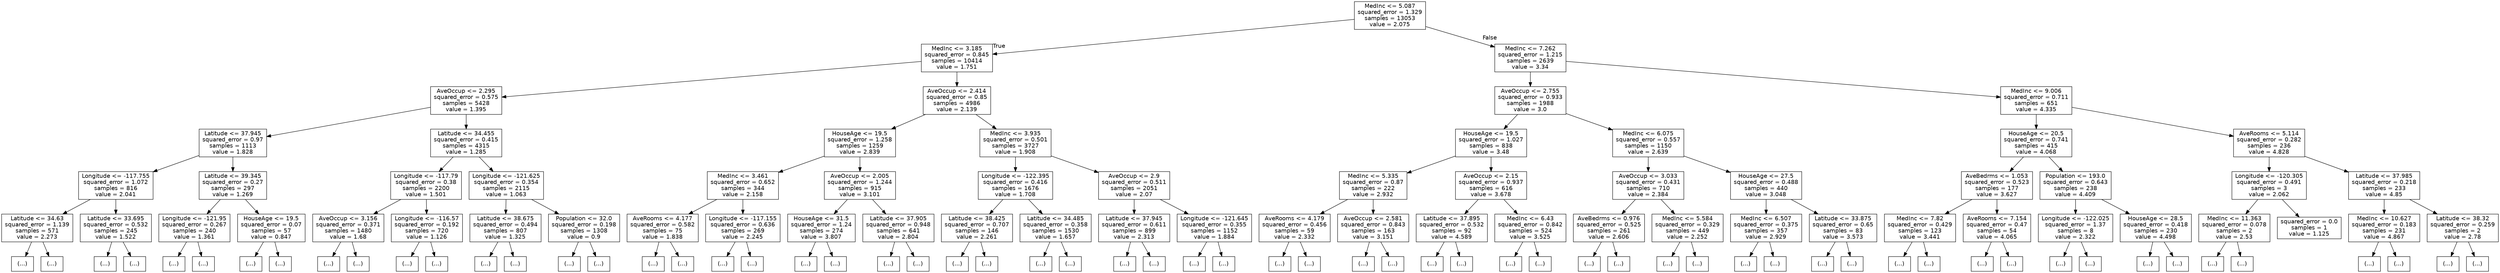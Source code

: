 digraph Tree {
node [shape=box, fontname="helvetica"] ;
edge [fontname="helvetica"] ;
0 [label="MedInc <= 5.087\nsquared_error = 1.329\nsamples = 13053\nvalue = 2.075"] ;
1 [label="MedInc <= 3.185\nsquared_error = 0.845\nsamples = 10414\nvalue = 1.751"] ;
0 -> 1 [labeldistance=2.5, labelangle=45, headlabel="True"] ;
2 [label="AveOccup <= 2.295\nsquared_error = 0.575\nsamples = 5428\nvalue = 1.395"] ;
1 -> 2 ;
3 [label="Latitude <= 37.945\nsquared_error = 0.97\nsamples = 1113\nvalue = 1.828"] ;
2 -> 3 ;
4 [label="Longitude <= -117.755\nsquared_error = 1.072\nsamples = 816\nvalue = 2.041"] ;
3 -> 4 ;
5 [label="Latitude <= 34.63\nsquared_error = 1.139\nsamples = 571\nvalue = 2.273"] ;
4 -> 5 ;
6 [label="(...)"] ;
5 -> 6 ;
525 [label="(...)"] ;
5 -> 525 ;
1114 [label="Latitude <= 33.695\nsquared_error = 0.532\nsamples = 245\nvalue = 1.522"] ;
4 -> 1114 ;
1115 [label="(...)"] ;
1114 -> 1115 ;
1436 [label="(...)"] ;
1114 -> 1436 ;
1599 [label="Latitude <= 39.345\nsquared_error = 0.27\nsamples = 297\nvalue = 1.269"] ;
3 -> 1599 ;
1600 [label="Longitude <= -121.95\nsquared_error = 0.267\nsamples = 240\nvalue = 1.361"] ;
1599 -> 1600 ;
1601 [label="(...)"] ;
1600 -> 1601 ;
1770 [label="(...)"] ;
1600 -> 1770 ;
2067 [label="HouseAge <= 19.5\nsquared_error = 0.07\nsamples = 57\nvalue = 0.847"] ;
1599 -> 2067 ;
2068 [label="(...)"] ;
2067 -> 2068 ;
2117 [label="(...)"] ;
2067 -> 2117 ;
2178 [label="Latitude <= 34.455\nsquared_error = 0.415\nsamples = 4315\nvalue = 1.285"] ;
2 -> 2178 ;
2179 [label="Longitude <= -117.79\nsquared_error = 0.38\nsamples = 2200\nvalue = 1.501"] ;
2178 -> 2179 ;
2180 [label="AveOccup <= 3.156\nsquared_error = 0.371\nsamples = 1480\nvalue = 1.68"] ;
2179 -> 2180 ;
2181 [label="(...)"] ;
2180 -> 2181 ;
3106 [label="(...)"] ;
2180 -> 3106 ;
5103 [label="Longitude <= -116.57\nsquared_error = 0.192\nsamples = 720\nvalue = 1.126"] ;
2179 -> 5103 ;
5104 [label="(...)"] ;
5103 -> 5104 ;
6319 [label="(...)"] ;
5103 -> 6319 ;
6524 [label="Longitude <= -121.625\nsquared_error = 0.354\nsamples = 2115\nvalue = 1.063"] ;
2178 -> 6524 ;
6525 [label="Latitude <= 38.675\nsquared_error = 0.494\nsamples = 807\nvalue = 1.325"] ;
6524 -> 6525 ;
6526 [label="(...)"] ;
6525 -> 6526 ;
7529 [label="(...)"] ;
6525 -> 7529 ;
8126 [label="Population <= 32.0\nsquared_error = 0.198\nsamples = 1308\nvalue = 0.9"] ;
6524 -> 8126 ;
8127 [label="(...)"] ;
8126 -> 8127 ;
8134 [label="(...)"] ;
8126 -> 8134 ;
10701 [label="AveOccup <= 2.414\nsquared_error = 0.85\nsamples = 4986\nvalue = 2.139"] ;
1 -> 10701 ;
10702 [label="HouseAge <= 19.5\nsquared_error = 1.258\nsamples = 1259\nvalue = 2.839"] ;
10701 -> 10702 ;
10703 [label="MedInc <= 3.461\nsquared_error = 0.652\nsamples = 344\nvalue = 2.158"] ;
10702 -> 10703 ;
10704 [label="AveRooms <= 4.177\nsquared_error = 0.582\nsamples = 75\nvalue = 1.838"] ;
10703 -> 10704 ;
10705 [label="(...)"] ;
10704 -> 10705 ;
10750 [label="(...)"] ;
10704 -> 10750 ;
10853 [label="Longitude <= -117.155\nsquared_error = 0.636\nsamples = 269\nvalue = 2.245"] ;
10703 -> 10853 ;
10854 [label="(...)"] ;
10853 -> 10854 ;
11341 [label="(...)"] ;
10853 -> 11341 ;
11388 [label="AveOccup <= 2.005\nsquared_error = 1.244\nsamples = 915\nvalue = 3.101"] ;
10702 -> 11388 ;
11389 [label="HouseAge <= 31.5\nsquared_error = 1.24\nsamples = 274\nvalue = 3.807"] ;
11388 -> 11389 ;
11390 [label="(...)"] ;
11389 -> 11390 ;
11569 [label="(...)"] ;
11389 -> 11569 ;
11858 [label="Latitude <= 37.905\nsquared_error = 0.948\nsamples = 641\nvalue = 2.804"] ;
11388 -> 11858 ;
11859 [label="(...)"] ;
11858 -> 11859 ;
12918 [label="(...)"] ;
11858 -> 12918 ;
13125 [label="MedInc <= 3.935\nsquared_error = 0.501\nsamples = 3727\nvalue = 1.908"] ;
10701 -> 13125 ;
13126 [label="Longitude <= -122.395\nsquared_error = 0.416\nsamples = 1676\nvalue = 1.708"] ;
13125 -> 13126 ;
13127 [label="Latitude <= 38.425\nsquared_error = 0.707\nsamples = 146\nvalue = 2.261"] ;
13126 -> 13127 ;
13128 [label="(...)"] ;
13127 -> 13128 ;
13313 [label="(...)"] ;
13127 -> 13313 ;
13416 [label="Latitude <= 34.485\nsquared_error = 0.358\nsamples = 1530\nvalue = 1.657"] ;
13126 -> 13416 ;
13417 [label="(...)"] ;
13416 -> 13417 ;
15212 [label="(...)"] ;
13416 -> 15212 ;
16457 [label="AveOccup <= 2.9\nsquared_error = 0.511\nsamples = 2051\nvalue = 2.07"] ;
13125 -> 16457 ;
16458 [label="Latitude <= 37.945\nsquared_error = 0.611\nsamples = 899\nvalue = 2.313"] ;
16457 -> 16458 ;
16459 [label="(...)"] ;
16458 -> 16459 ;
17896 [label="(...)"] ;
16458 -> 17896 ;
18247 [label="Longitude <= -121.645\nsquared_error = 0.355\nsamples = 1152\nvalue = 1.884"] ;
16457 -> 18247 ;
18248 [label="(...)"] ;
18247 -> 18248 ;
18729 [label="(...)"] ;
18247 -> 18729 ;
20528 [label="MedInc <= 7.262\nsquared_error = 1.215\nsamples = 2639\nvalue = 3.34"] ;
0 -> 20528 [labeldistance=2.5, labelangle=-45, headlabel="False"] ;
20529 [label="AveOccup <= 2.755\nsquared_error = 0.933\nsamples = 1988\nvalue = 3.0"] ;
20528 -> 20529 ;
20530 [label="HouseAge <= 19.5\nsquared_error = 1.027\nsamples = 838\nvalue = 3.48"] ;
20529 -> 20530 ;
20531 [label="MedInc <= 5.335\nsquared_error = 0.87\nsamples = 222\nvalue = 2.932"] ;
20530 -> 20531 ;
20532 [label="AveRooms <= 4.179\nsquared_error = 0.456\nsamples = 59\nvalue = 2.332"] ;
20531 -> 20532 ;
20533 [label="(...)"] ;
20532 -> 20533 ;
20540 [label="(...)"] ;
20532 -> 20540 ;
20649 [label="AveOccup <= 2.581\nsquared_error = 0.843\nsamples = 163\nvalue = 3.151"] ;
20531 -> 20649 ;
20650 [label="(...)"] ;
20649 -> 20650 ;
20863 [label="(...)"] ;
20649 -> 20863 ;
20966 [label="AveOccup <= 2.15\nsquared_error = 0.937\nsamples = 616\nvalue = 3.678"] ;
20530 -> 20966 ;
20967 [label="Latitude <= 37.895\nsquared_error = 0.532\nsamples = 92\nvalue = 4.589"] ;
20966 -> 20967 ;
20968 [label="(...)"] ;
20967 -> 20968 ;
21057 [label="(...)"] ;
20967 -> 21057 ;
21068 [label="MedInc <= 6.43\nsquared_error = 0.842\nsamples = 524\nvalue = 3.525"] ;
20966 -> 21068 ;
21069 [label="(...)"] ;
21068 -> 21069 ;
21868 [label="(...)"] ;
21068 -> 21868 ;
22063 [label="MedInc <= 6.075\nsquared_error = 0.557\nsamples = 1150\nvalue = 2.639"] ;
20529 -> 22063 ;
22064 [label="AveOccup <= 3.033\nsquared_error = 0.431\nsamples = 710\nvalue = 2.384"] ;
22063 -> 22064 ;
22065 [label="AveBedrms <= 0.976\nsquared_error = 0.525\nsamples = 261\nvalue = 2.606"] ;
22064 -> 22065 ;
22066 [label="(...)"] ;
22065 -> 22066 ;
22185 [label="(...)"] ;
22065 -> 22185 ;
22584 [label="MedInc <= 5.584\nsquared_error = 0.329\nsamples = 449\nvalue = 2.252"] ;
22064 -> 22584 ;
22585 [label="(...)"] ;
22584 -> 22585 ;
23112 [label="(...)"] ;
22584 -> 23112 ;
23479 [label="HouseAge <= 27.5\nsquared_error = 0.488\nsamples = 440\nvalue = 3.048"] ;
22063 -> 23479 ;
23480 [label="MedInc <= 6.507\nsquared_error = 0.375\nsamples = 357\nvalue = 2.929"] ;
23479 -> 23480 ;
23481 [label="(...)"] ;
23480 -> 23481 ;
23822 [label="(...)"] ;
23480 -> 23822 ;
24193 [label="Latitude <= 33.875\nsquared_error = 0.65\nsamples = 83\nvalue = 3.573"] ;
23479 -> 24193 ;
24194 [label="(...)"] ;
24193 -> 24194 ;
24219 [label="(...)"] ;
24193 -> 24219 ;
24354 [label="MedInc <= 9.006\nsquared_error = 0.711\nsamples = 651\nvalue = 4.335"] ;
20528 -> 24354 ;
24355 [label="HouseAge <= 20.5\nsquared_error = 0.741\nsamples = 415\nvalue = 4.068"] ;
24354 -> 24355 ;
24356 [label="AveBedrms <= 1.053\nsquared_error = 0.523\nsamples = 177\nvalue = 3.627"] ;
24355 -> 24356 ;
24357 [label="MedInc <= 7.82\nsquared_error = 0.429\nsamples = 123\nvalue = 3.441"] ;
24356 -> 24357 ;
24358 [label="(...)"] ;
24357 -> 24358 ;
24461 [label="(...)"] ;
24357 -> 24461 ;
24602 [label="AveRooms <= 7.154\nsquared_error = 0.47\nsamples = 54\nvalue = 4.065"] ;
24356 -> 24602 ;
24603 [label="(...)"] ;
24602 -> 24603 ;
24608 [label="(...)"] ;
24602 -> 24608 ;
24695 [label="Population <= 193.0\nsquared_error = 0.643\nsamples = 238\nvalue = 4.409"] ;
24355 -> 24695 ;
24696 [label="Longitude <= -122.025\nsquared_error = 1.37\nsamples = 8\nvalue = 2.322"] ;
24695 -> 24696 ;
24697 [label="(...)"] ;
24696 -> 24697 ;
24702 [label="(...)"] ;
24696 -> 24702 ;
24711 [label="HouseAge <= 28.5\nsquared_error = 0.418\nsamples = 230\nvalue = 4.498"] ;
24695 -> 24711 ;
24712 [label="(...)"] ;
24711 -> 24712 ;
24857 [label="(...)"] ;
24711 -> 24857 ;
25022 [label="AveRooms <= 5.114\nsquared_error = 0.282\nsamples = 236\nvalue = 4.828"] ;
24354 -> 25022 ;
25023 [label="Longitude <= -120.305\nsquared_error = 0.491\nsamples = 3\nvalue = 2.062"] ;
25022 -> 25023 ;
25024 [label="MedInc <= 11.363\nsquared_error = 0.078\nsamples = 2\nvalue = 2.53"] ;
25023 -> 25024 ;
25025 [label="(...)"] ;
25024 -> 25025 ;
25026 [label="(...)"] ;
25024 -> 25026 ;
25027 [label="squared_error = 0.0\nsamples = 1\nvalue = 1.125"] ;
25023 -> 25027 ;
25028 [label="Latitude <= 37.985\nsquared_error = 0.218\nsamples = 233\nvalue = 4.85"] ;
25022 -> 25028 ;
25029 [label="MedInc <= 10.627\nsquared_error = 0.183\nsamples = 231\nvalue = 4.867"] ;
25028 -> 25029 ;
25030 [label="(...)"] ;
25029 -> 25030 ;
25111 [label="(...)"] ;
25029 -> 25111 ;
25160 [label="Latitude <= 38.32\nsquared_error = 0.259\nsamples = 2\nvalue = 2.78"] ;
25028 -> 25160 ;
25161 [label="(...)"] ;
25160 -> 25161 ;
25162 [label="(...)"] ;
25160 -> 25162 ;
}